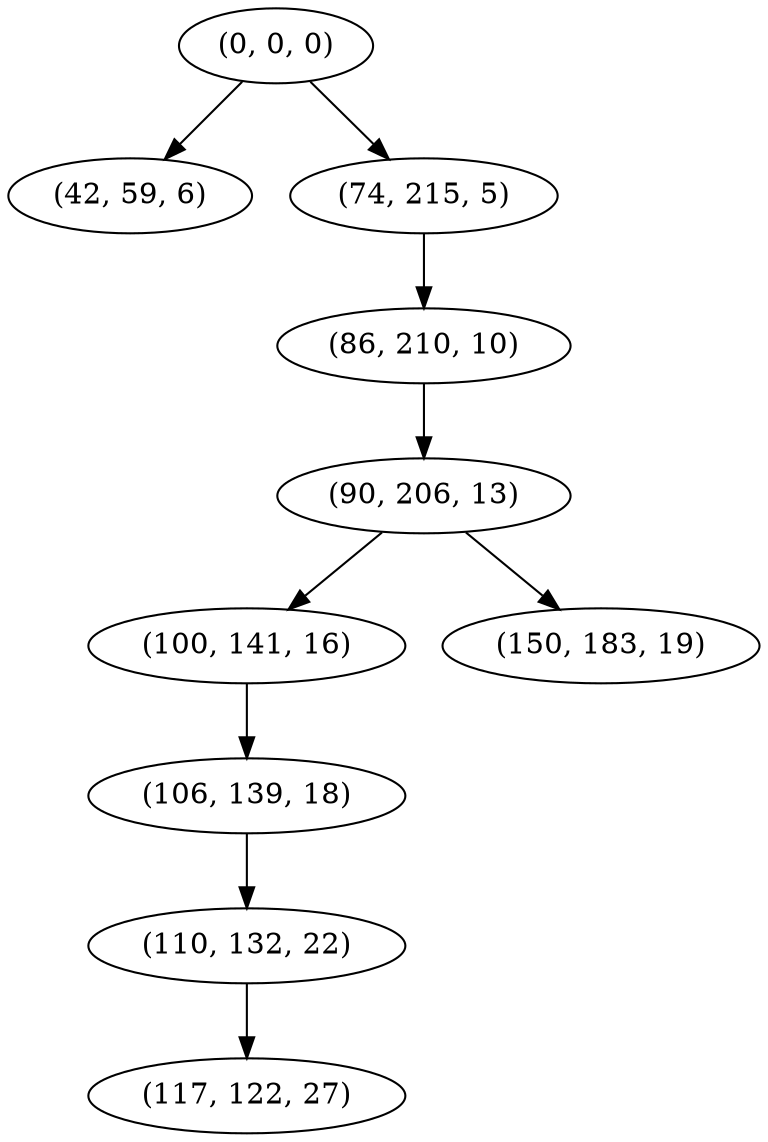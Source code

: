 digraph tree {
    "(0, 0, 0)";
    "(42, 59, 6)";
    "(74, 215, 5)";
    "(86, 210, 10)";
    "(90, 206, 13)";
    "(100, 141, 16)";
    "(106, 139, 18)";
    "(110, 132, 22)";
    "(117, 122, 27)";
    "(150, 183, 19)";
    "(0, 0, 0)" -> "(42, 59, 6)";
    "(0, 0, 0)" -> "(74, 215, 5)";
    "(74, 215, 5)" -> "(86, 210, 10)";
    "(86, 210, 10)" -> "(90, 206, 13)";
    "(90, 206, 13)" -> "(100, 141, 16)";
    "(90, 206, 13)" -> "(150, 183, 19)";
    "(100, 141, 16)" -> "(106, 139, 18)";
    "(106, 139, 18)" -> "(110, 132, 22)";
    "(110, 132, 22)" -> "(117, 122, 27)";
}
